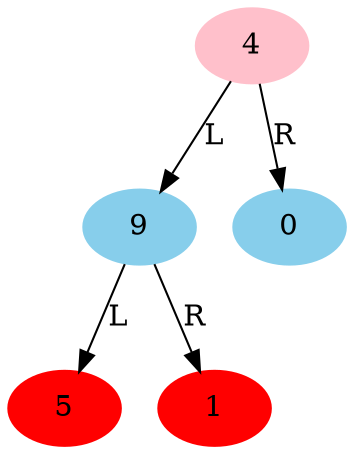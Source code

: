 // Binary Tree
digraph {
	"ebb9b768-2139-11ea-abcc-4074e04adad9" [label=4 color=pink style=filled]
	"ebb9b769-2139-11ea-9e2f-4074e04adad9" [label=9 color=skyblue style=filled]
	"ebb9b768-2139-11ea-abcc-4074e04adad9" -> "ebb9b769-2139-11ea-9e2f-4074e04adad9" [label=L]
	"ebb9b76a-2139-11ea-9ff8-4074e04adad9" [label=5 color=red style=filled]
	"ebb9b769-2139-11ea-9e2f-4074e04adad9" -> "ebb9b76a-2139-11ea-9ff8-4074e04adad9" [label=L]
	"ebb9b76b-2139-11ea-ba6e-4074e04adad9" [label=1 color=red style=filled]
	"ebb9b769-2139-11ea-9e2f-4074e04adad9" -> "ebb9b76b-2139-11ea-ba6e-4074e04adad9" [label=R]
	"ebb9b76c-2139-11ea-93d5-4074e04adad9" [label=0 color=skyblue style=filled]
	"ebb9b768-2139-11ea-abcc-4074e04adad9" -> "ebb9b76c-2139-11ea-93d5-4074e04adad9" [label=R]
}

